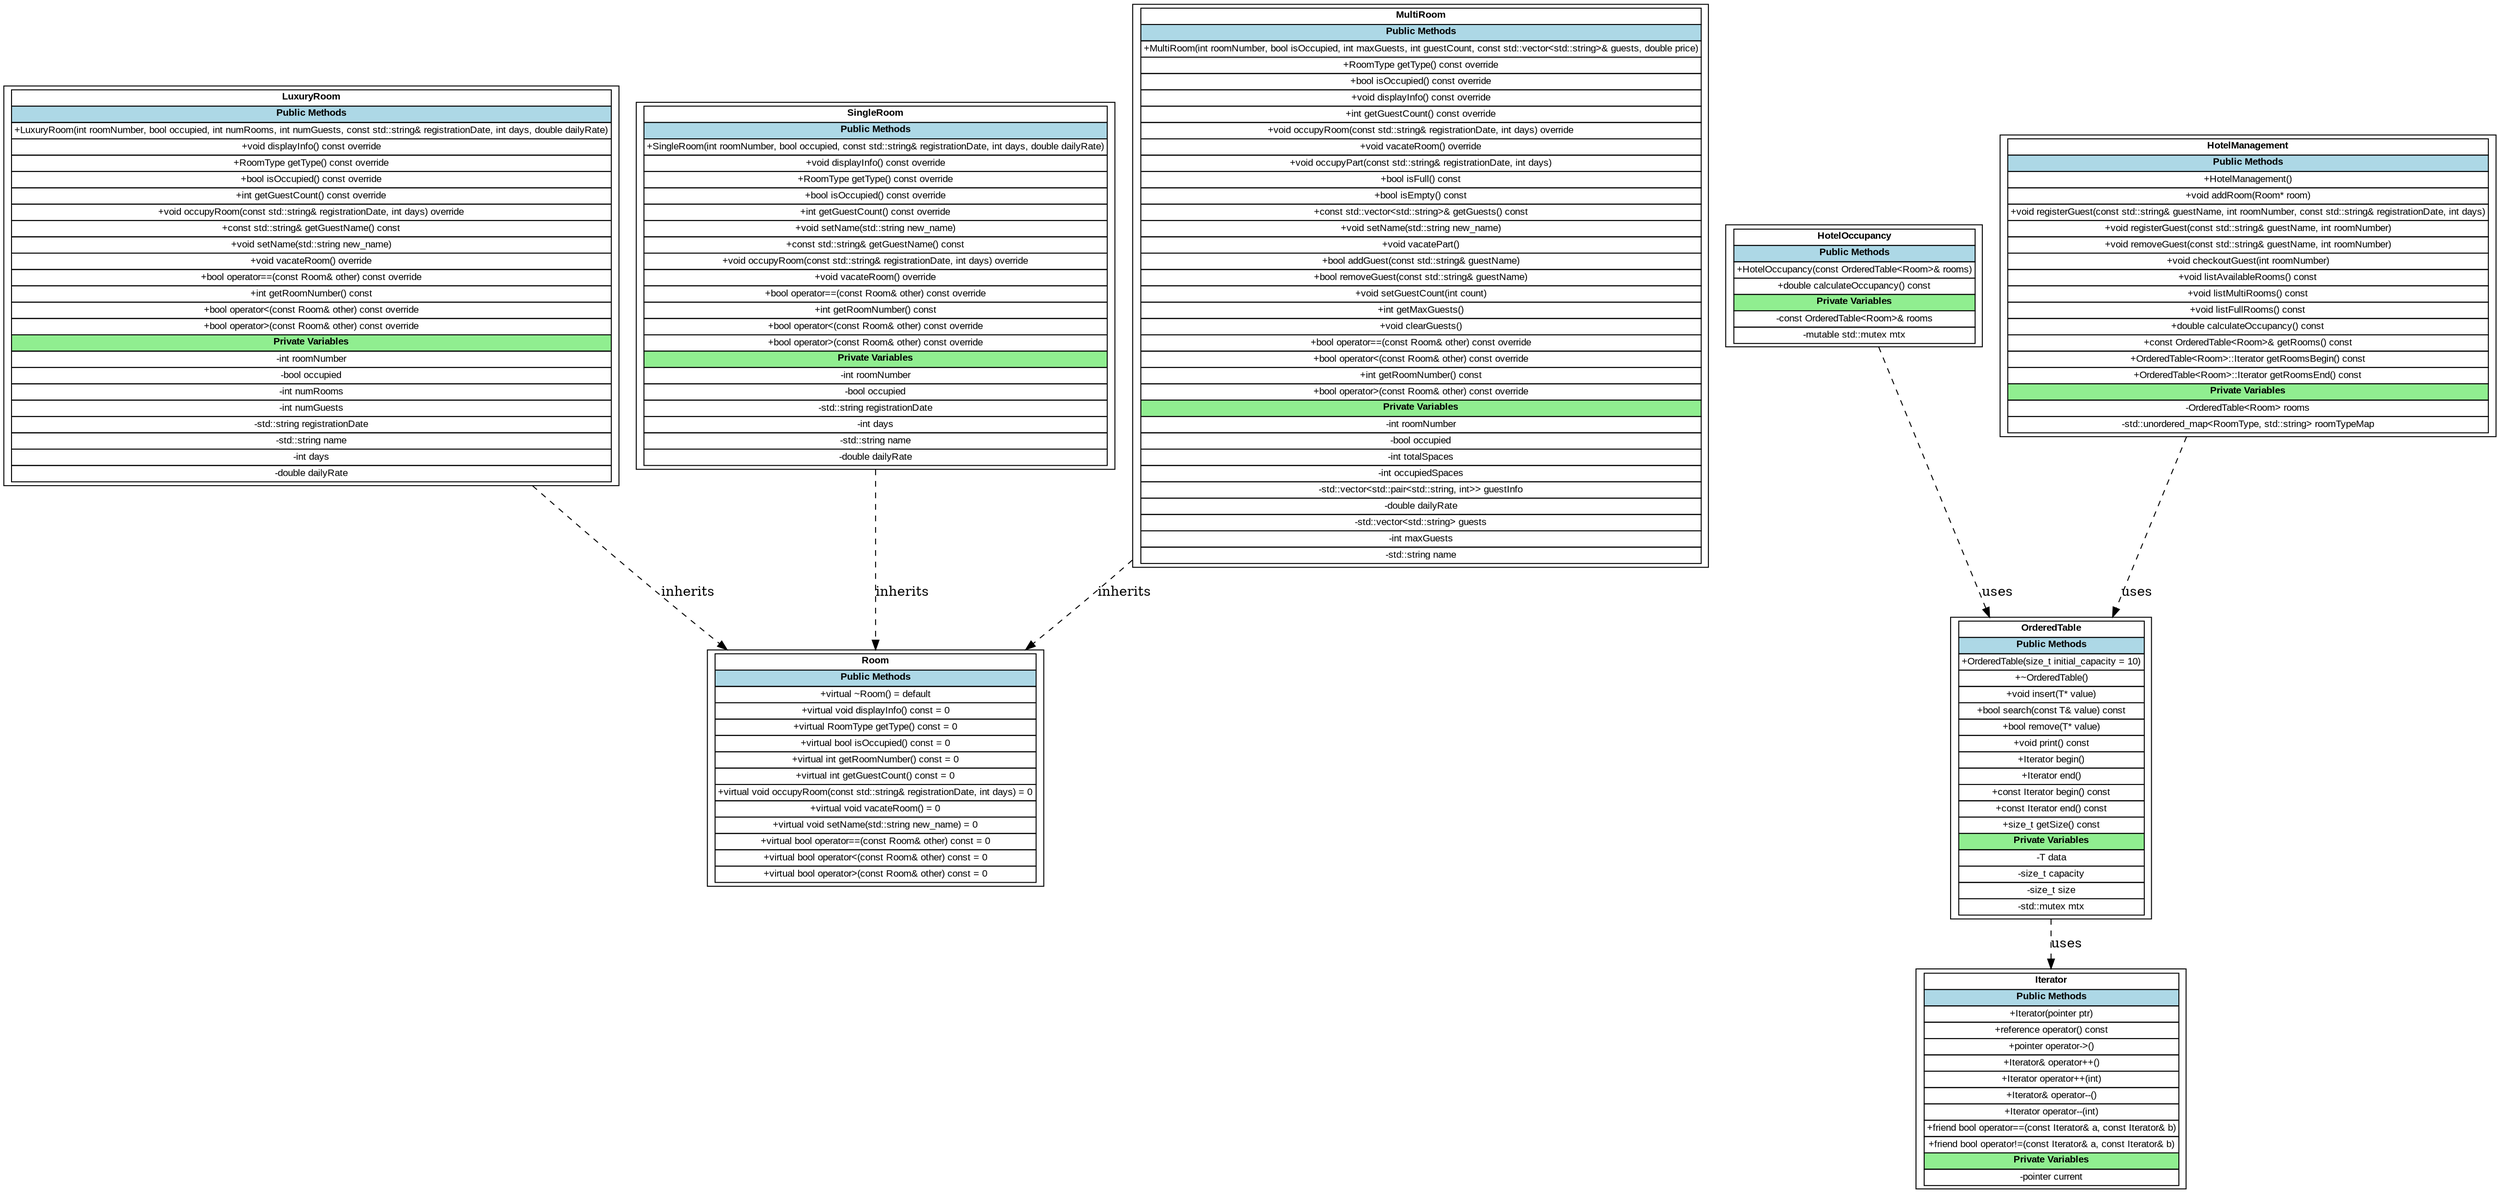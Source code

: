 digraph HotelCalifornia {
    node [shape=record, fontname=Arial, fontsize=10];

    // Room class
    Room [
        label=<<table border="0" cellborder="1" cellspacing="0">
            <tr><td colspan="2"><b>Room</b></td></tr>
            <tr><td colspan="2" bgcolor="lightblue"><b>Public Methods</b></td></tr>
            <tr><td>+virtual ~Room() = default</td></tr>
            <tr><td>+virtual void displayInfo() const = 0</td></tr>
            <tr><td>+virtual RoomType getType() const = 0</td></tr>
            <tr><td>+virtual bool isOccupied() const = 0</td></tr>
            <tr><td>+virtual int getRoomNumber() const = 0</td></tr>
            <tr><td>+virtual int getGuestCount() const = 0</td></tr>
            <tr><td>+virtual void occupyRoom(const std::string&amp; registrationDate, int days) = 0</td></tr>
            <tr><td>+virtual void vacateRoom() = 0</td></tr>
            <tr><td>+virtual void setName(std::string new_name) = 0</td></tr>
            <tr><td>+virtual bool operator==(const Room&amp; other) const = 0</td></tr>
            <tr><td>+virtual bool operator&lt;(const Room&amp; other) const = 0</td></tr>
            <tr><td>+virtual bool operator&gt;(const Room&amp; other) const = 0</td></tr>
        </table>>
    ];

    // LuxuryRoom class
    LuxuryRoom [
        label=<<table border="0" cellborder="1" cellspacing="0">
            <tr><td colspan="2"><b>LuxuryRoom</b></td></tr>
            <tr><td colspan="2" bgcolor="lightblue"><b>Public Methods</b></td></tr>
            <tr><td>+LuxuryRoom(int roomNumber, bool occupied, int numRooms, int numGuests, const std::string&amp; registrationDate, int days, double dailyRate)</td></tr>
            <tr><td>+void displayInfo() const override</td></tr>
            <tr><td>+RoomType getType() const override</td></tr>
            <tr><td>+bool isOccupied() const override</td></tr>
            <tr><td>+int getGuestCount() const override</td></tr>
            <tr><td>+void occupyRoom(const std::string&amp; registrationDate, int days) override</td></tr>
            <tr><td>+const std::string&amp; getGuestName() const</td></tr>
            <tr><td>+void setName(std::string new_name)</td></tr>
            <tr><td>+void vacateRoom() override</td></tr>
            <tr><td>+bool operator==(const Room&amp; other) const override</td></tr>
            <tr><td>+int getRoomNumber() const</td></tr>
            <tr><td>+bool operator&lt;(const Room&amp; other) const override</td></tr>
            <tr><td>+bool operator&gt;(const Room&amp; other) const override</td></tr>
            <tr><td colspan="2" bgcolor="lightgreen"><b>Private Variables</b></td></tr>
            <tr><td>-int roomNumber</td></tr>
            <tr><td>-bool occupied</td></tr>
            <tr><td>-int numRooms</td></tr>
            <tr><td>-int numGuests</td></tr>
            <tr><td>-std::string registrationDate</td></tr>
            <tr><td>-std::string name</td></tr>
            <tr><td>-int days</td></tr>
            <tr><td>-double dailyRate</td></tr>
        </table>>
    ];

    // SingleRoom class
    SingleRoom [
        label=<<table border="0" cellborder="1" cellspacing="0">
            <tr><td colspan="2"><b>SingleRoom</b></td></tr>
            <tr><td colspan="2" bgcolor="lightblue"><b>Public Methods</b></td></tr>
            <tr><td>+SingleRoom(int roomNumber, bool occupied, const std::string&amp; registrationDate, int days, double dailyRate)</td></tr>
            <tr><td>+void displayInfo() const override</td></tr>
            <tr><td>+RoomType getType() const override</td></tr>
            <tr><td>+bool isOccupied() const override</td></tr>
            <tr><td>+int getGuestCount() const override</td></tr>
            <tr><td>+void setName(std::string new_name)</td></tr>
            <tr><td>+const std::string&amp; getGuestName() const</td></tr>
            <tr><td>+void occupyRoom(const std::string&amp; registrationDate, int days) override</td></tr>
            <tr><td>+void vacateRoom() override</td></tr>
            <tr><td>+bool operator==(const Room&amp; other) const override</td></tr>
            <tr><td>+int getRoomNumber() const</td></tr>
            <tr><td>+bool operator&lt;(const Room&amp; other) const override</td></tr>
            <tr><td>+bool operator&gt;(const Room&amp; other) const override</td></tr>
            <tr><td colspan="2" bgcolor="lightgreen"><b>Private Variables</b></td></tr>
            <tr><td>-int roomNumber</td></tr>
            <tr><td>-bool occupied</td></tr>
            <tr><td>-std::string registrationDate</td></tr>
            <tr><td>-int days</td></tr>
            <tr><td>-std::string name</td></tr>
            <tr><td>-double dailyRate</td></tr>
        </table>>
    ];

    // MultiRoom class
    MultiRoom [
        label=<<table border="0" cellborder="1" cellspacing="0">
            <tr><td colspan="2"><b>MultiRoom</b></td></tr>
            <tr><td colspan="2" bgcolor="lightblue"><b>Public Methods</b></td></tr>
            <tr><td>+MultiRoom(int roomNumber, bool isOccupied, int maxGuests, int guestCount, const std::vector&lt;std::string&gt;&amp; guests, double price)</td></tr>
            <tr><td>+RoomType getType() const override</td></tr>
            <tr><td>+bool isOccupied() const override</td></tr>
            <tr><td>+void displayInfo() const override</td></tr>
            <tr><td>+int getGuestCount() const override</td></tr>
            <tr><td>+void occupyRoom(const std::string&amp; registrationDate, int days) override</td></tr>
            <tr><td>+void vacateRoom() override</td></tr>
            <tr><td>+void occupyPart(const std::string&amp; registrationDate, int days)</td></tr>
            <tr><td>+bool isFull() const</td></tr>
            <tr><td>+bool isEmpty() const</td></tr>
            <tr><td>+const std::vector&lt;std::string&gt;&amp; getGuests() const</td></tr>
            <tr><td>+void setName(std::string new_name)</td></tr>
            <tr><td>+void vacatePart()</td></tr>
            <tr><td>+bool addGuest(const std::string&amp; guestName)</td></tr>
            <tr><td>+bool removeGuest(const std::string&amp; guestName)</td></tr>
            <tr><td>+void setGuestCount(int count)</td></tr>
            <tr><td>+int getMaxGuests()</td></tr>
            <tr><td>+void clearGuests()</td></tr>
            <tr><td>+bool operator==(const Room&amp; other) const override</td></tr>
            <tr><td>+bool operator&lt;(const Room&amp; other) const override</td></tr>
            <tr><td>+int getRoomNumber() const</td></tr>
            <tr><td>+bool operator&gt;(const Room&amp; other) const override</td></tr>
            <tr><td colspan="2" bgcolor="lightgreen"><b>Private Variables</b></td></tr>
            <tr><td>-int roomNumber</td></tr>
            <tr><td>-bool occupied</td></tr>
            <tr><td>-int totalSpaces</td></tr>
            <tr><td>-int occupiedSpaces</td></tr>
            <tr><td>-std::vector&lt;std::pair&lt;std::string, int&gt;&gt; guestInfo</td></tr>
            <tr><td>-double dailyRate</td></tr>
            <tr><td>-std::vector&lt;std::string&gt; guests</td></tr>
            <tr><td>-int maxGuests</td></tr>
            <tr><td>-std::string name</td></tr>
        </table>>
    ];

    // OrderedTable class
    OrderedTable [
        label=<<table border="0" cellborder="1" cellspacing="0">
            <tr><td colspan="2"><b>OrderedTable</b></td></tr>
            <tr><td colspan="2" bgcolor="lightblue"><b>Public Methods</b></td></tr>
            <tr><td>+OrderedTable(size_t initial_capacity = 10)</td></tr>
            <tr><td>+~OrderedTable()</td></tr>
            <tr><td>+void insert(T* value)</td></tr>
            <tr><td>+bool search(const T&amp; value) const</td></tr>
            <tr><td>+bool remove(T* value)</td></tr>
            <tr><td>+void print() const</td></tr>
            <tr><td>+Iterator begin()</td></tr>
            <tr><td>+Iterator end()</td></tr>
            <tr><td>+const Iterator begin() const</td></tr>
            <tr><td>+const Iterator end() const</td></tr>
            <tr><td>+size_t getSize() const</td></tr>
            <tr><td colspan="2" bgcolor="lightgreen"><b>Private Variables</b></td></tr>
            <tr><td>-T data</td></tr>
            <tr><td>-size_t capacity</td></tr>
            <tr><td>-size_t size</td></tr>
            <tr><td>-std::mutex mtx</td></tr>
        </table>>
    ];

    // Iterator class
    Iterator [
        label=<<table border="0" cellborder="1" cellspacing="0">
            <tr><td colspan="2"><b>Iterator</b></td></tr>
            <tr><td colspan="2" bgcolor="lightblue"><b>Public Methods</b></td></tr>
            <tr><td>+Iterator(pointer ptr)</td></tr>
            <tr><td>+reference operator() const</td></tr>
            <tr><td>+pointer operator-&gt;()</td></tr>
            <tr><td>+Iterator&amp; operator++()</td></tr>
            <tr><td>+Iterator operator++(int)</td></tr>
            <tr><td>+Iterator&amp; operator--()</td></tr>
            <tr><td>+Iterator operator--(int)</td></tr>
            <tr><td>+friend bool operator==(const Iterator&amp; a, const Iterator&amp; b)</td></tr>
            <tr><td>+friend bool operator!=(const Iterator&amp; a, const Iterator&amp; b)</td></tr>
            <tr><td colspan="2" bgcolor="lightgreen"><b>Private Variables</b></td></tr>
            <tr><td>-pointer current</td></tr>
        </table>>
    ];

    // HotelOccupancy class
    HotelOccupancy [
        label=<<table border="0" cellborder="1" cellspacing="0">
            <tr><td colspan="2"><b>HotelOccupancy</b></td></tr>
            <tr><td colspan="2" bgcolor="lightblue"><b>Public Methods</b></td></tr>
            <tr><td>+HotelOccupancy(const OrderedTable&lt;Room&gt;&amp; rooms)</td></tr>
            <tr><td>+double calculateOccupancy() const</td></tr>
            <tr><td colspan="2" bgcolor="lightgreen"><b>Private Variables</b></td></tr>
            <tr><td>-const OrderedTable&lt;Room&gt;&amp; rooms</td></tr>
            <tr><td>-mutable std::mutex mtx</td></tr>
        </table>>
    ];

    // HotelManagement class
    HotelManagement [
        label=<<table border="0" cellborder="1" cellspacing="0">
            <tr><td colspan="2"><b>HotelManagement</b></td></tr>
            <tr><td colspan="2" bgcolor="lightblue"><b>Public Methods</b></td></tr>
            <tr><td>+HotelManagement()</td></tr>
            <tr><td>+void addRoom(Room* room)</td></tr>
            <tr><td>+void registerGuest(const std::string&amp; guestName, int roomNumber, const std::string&amp; registrationDate, int days)</td></tr>
            <tr><td>+void registerGuest(const std::string&amp; guestName, int roomNumber)</td></tr>
            <tr><td>+void removeGuest(const std::string&amp; guestName, int roomNumber)</td></tr>
            <tr><td>+void checkoutGuest(int roomNumber)</td></tr>
            <tr><td>+void listAvailableRooms() const</td></tr>
            <tr><td>+void listMultiRooms() const</td></tr>
            <tr><td>+void listFullRooms() const</td></tr>
            <tr><td>+double calculateOccupancy() const</td></tr>
            <tr><td>+const OrderedTable&lt;Room&gt;&amp; getRooms() const</td></tr>
            <tr><td>+OrderedTable&lt;Room&gt;::Iterator getRoomsBegin() const</td></tr>
            <tr><td>+OrderedTable&lt;Room&gt;::Iterator getRoomsEnd() const</td></tr>
            <tr><td colspan="2" bgcolor="lightgreen"><b>Private Variables</b></td></tr>
            <tr><td>-OrderedTable&lt;Room&gt; rooms</td></tr>
            <tr><td>-std::unordered_map&lt;RoomType, std::string&gt; roomTypeMap</td></tr>
        </table>>
    ];

    // Relationships
    LuxuryRoom -> Room [label="inherits", style=dashed];
    SingleRoom -> Room [label="inherits", style=dashed];
    MultiRoom -> Room [label="inherits", style=dashed];
    OrderedTable -> Iterator [label="uses", style=dashed];
    HotelOccupancy -> OrderedTable [label="uses", style=dashed];
    HotelManagement -> OrderedTable [label="uses", style=dashed];
}
